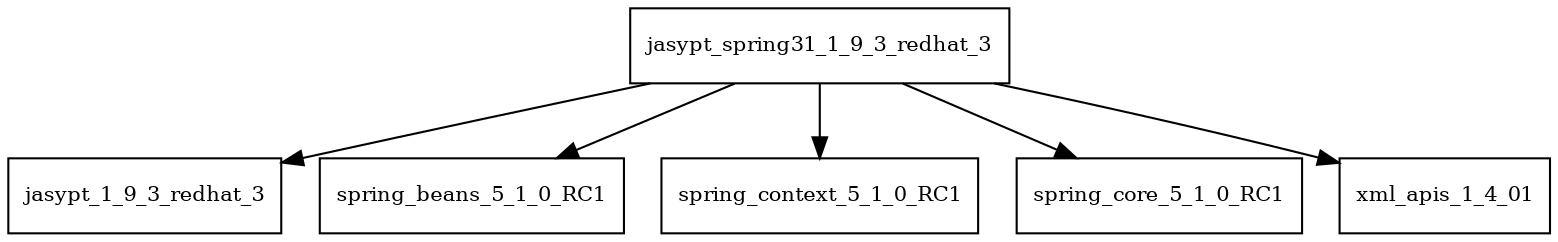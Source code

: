 digraph jasypt_spring31_1_9_3_redhat_3_dependencies {
  node [shape = box, fontsize=10.0];
  jasypt_spring31_1_9_3_redhat_3 -> jasypt_1_9_3_redhat_3;
  jasypt_spring31_1_9_3_redhat_3 -> spring_beans_5_1_0_RC1;
  jasypt_spring31_1_9_3_redhat_3 -> spring_context_5_1_0_RC1;
  jasypt_spring31_1_9_3_redhat_3 -> spring_core_5_1_0_RC1;
  jasypt_spring31_1_9_3_redhat_3 -> xml_apis_1_4_01;
}
